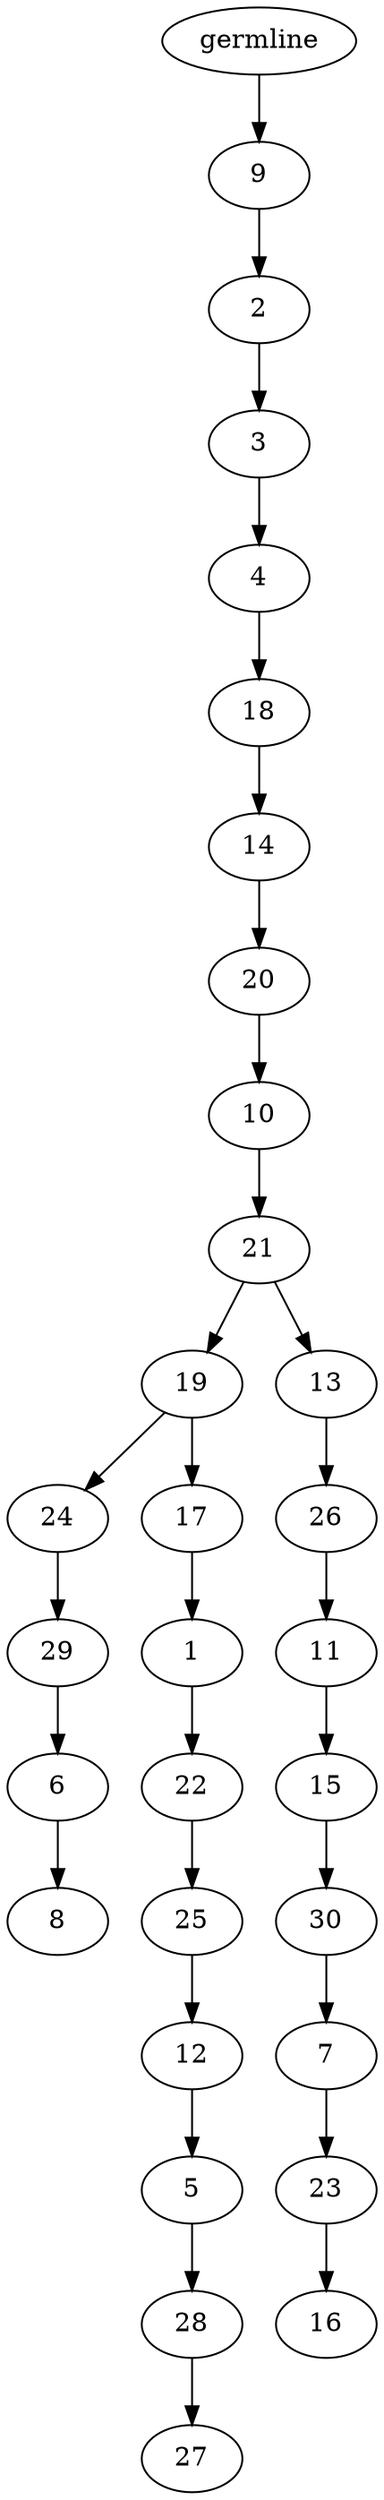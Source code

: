 digraph phylogeny {
	"30" [label="germline"];
	"30" -> "29";
	"29" [label="9"];
	"29" -> "28";
	"28" [label="2"];
	"28" -> "27";
	"27" [label="3"];
	"27" -> "26";
	"26" [label="4"];
	"26" -> "25";
	"25" [label="18"];
	"25" -> "24";
	"24" [label="14"];
	"24" -> "23";
	"23" [label="20"];
	"23" -> "22";
	"22" [label="10"];
	"22" -> "21";
	"21" [label="21"];
	"21" -> "20";
	"20" [label="19"];
	"20" -> "3";
	"3" [label="24"];
	"3" -> "2";
	"2" [label="29"];
	"2" -> "1";
	"1" [label="6"];
	"1" -> "0";
	"0" [label="8"];
	"20" -> "19";
	"19" [label="17"];
	"19" -> "18";
	"18" [label="1"];
	"18" -> "17";
	"17" [label="22"];
	"17" -> "16";
	"16" [label="25"];
	"16" -> "15";
	"15" [label="12"];
	"15" -> "14";
	"14" [label="5"];
	"14" -> "13";
	"13" [label="28"];
	"13" -> "12";
	"12" [label="27"];
	"21" -> "11";
	"11" [label="13"];
	"11" -> "10";
	"10" [label="26"];
	"10" -> "9";
	"9" [label="11"];
	"9" -> "8";
	"8" [label="15"];
	"8" -> "7";
	"7" [label="30"];
	"7" -> "6";
	"6" [label="7"];
	"6" -> "5";
	"5" [label="23"];
	"5" -> "4";
	"4" [label="16"];
}
